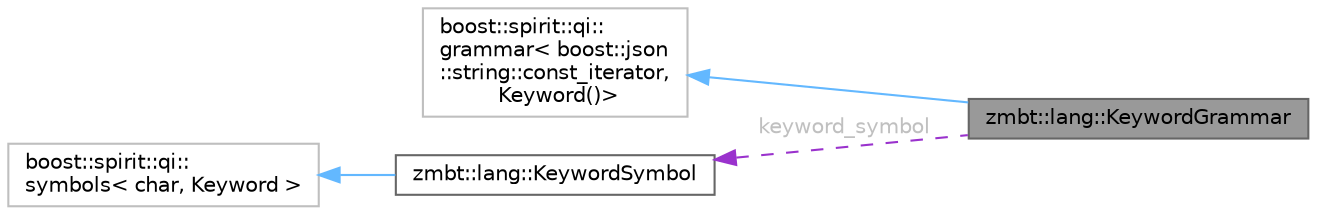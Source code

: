 digraph "zmbt::lang::KeywordGrammar"
{
 // LATEX_PDF_SIZE
  bgcolor="transparent";
  edge [fontname=Helvetica,fontsize=10,labelfontname=Helvetica,labelfontsize=10];
  node [fontname=Helvetica,fontsize=10,shape=box,height=0.2,width=0.4];
  rankdir="LR";
  Node1 [id="Node000001",label="zmbt::lang::KeywordGrammar",height=0.2,width=0.4,color="gray40", fillcolor="grey60", style="filled", fontcolor="black",tooltip="Boost.Sirit.Qi Grammar for zmbt::lang::Keyword parsing."];
  Node2 -> Node1 [id="edge1_Node000001_Node000002",dir="back",color="steelblue1",style="solid",tooltip=" "];
  Node2 [id="Node000002",label="boost::spirit::qi::\lgrammar\< boost::json\l::string::const_iterator,\l Keyword()\>",height=0.2,width=0.4,color="grey75", fillcolor="white", style="filled",tooltip=" "];
  Node3 -> Node1 [id="edge2_Node000001_Node000003",dir="back",color="darkorchid3",style="dashed",tooltip=" ",label=" keyword_symbol",fontcolor="grey" ];
  Node3 [id="Node000003",label="zmbt::lang::KeywordSymbol",height=0.2,width=0.4,color="gray40", fillcolor="white", style="filled",URL="$structzmbt_1_1lang_1_1KeywordSymbol.html",tooltip="Boost.Sirit.Qi Symbol for zmbt::lang::Keyword parsing."];
  Node4 -> Node3 [id="edge3_Node000003_Node000004",dir="back",color="steelblue1",style="solid",tooltip=" "];
  Node4 [id="Node000004",label="boost::spirit::qi::\lsymbols\< char, Keyword \>",height=0.2,width=0.4,color="grey75", fillcolor="white", style="filled",tooltip=" "];
}
